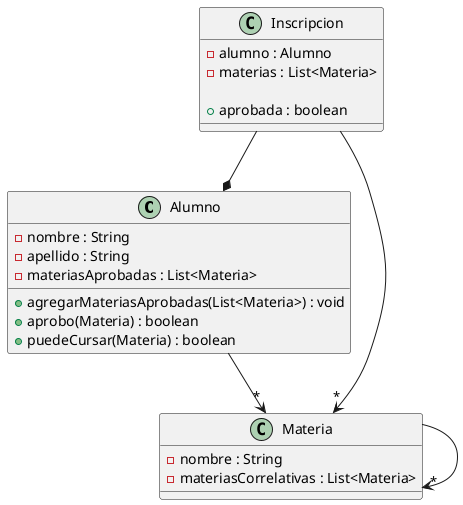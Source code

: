 @startuml Diagrama de Clases

class Alumno{
    -nombre : String
    -apellido : String 
    -materiasAprobadas : List<Materia>

    +agregarMateriasAprobadas(List<Materia>) : void
    +aprobo(Materia) : boolean
    +puedeCursar(Materia) : boolean
}

class Inscripcion{
    -alumno : Alumno
    -materias : List<Materia>

    +aprobada : boolean
}

class Materia{
    -nombre : String
    -materiasCorrelativas : List<Materia>
}

Inscripcion --* Alumno
Alumno --> "*" Materia
Inscripcion --> "*" Materia
Materia --> "*" Materia

@enduml
